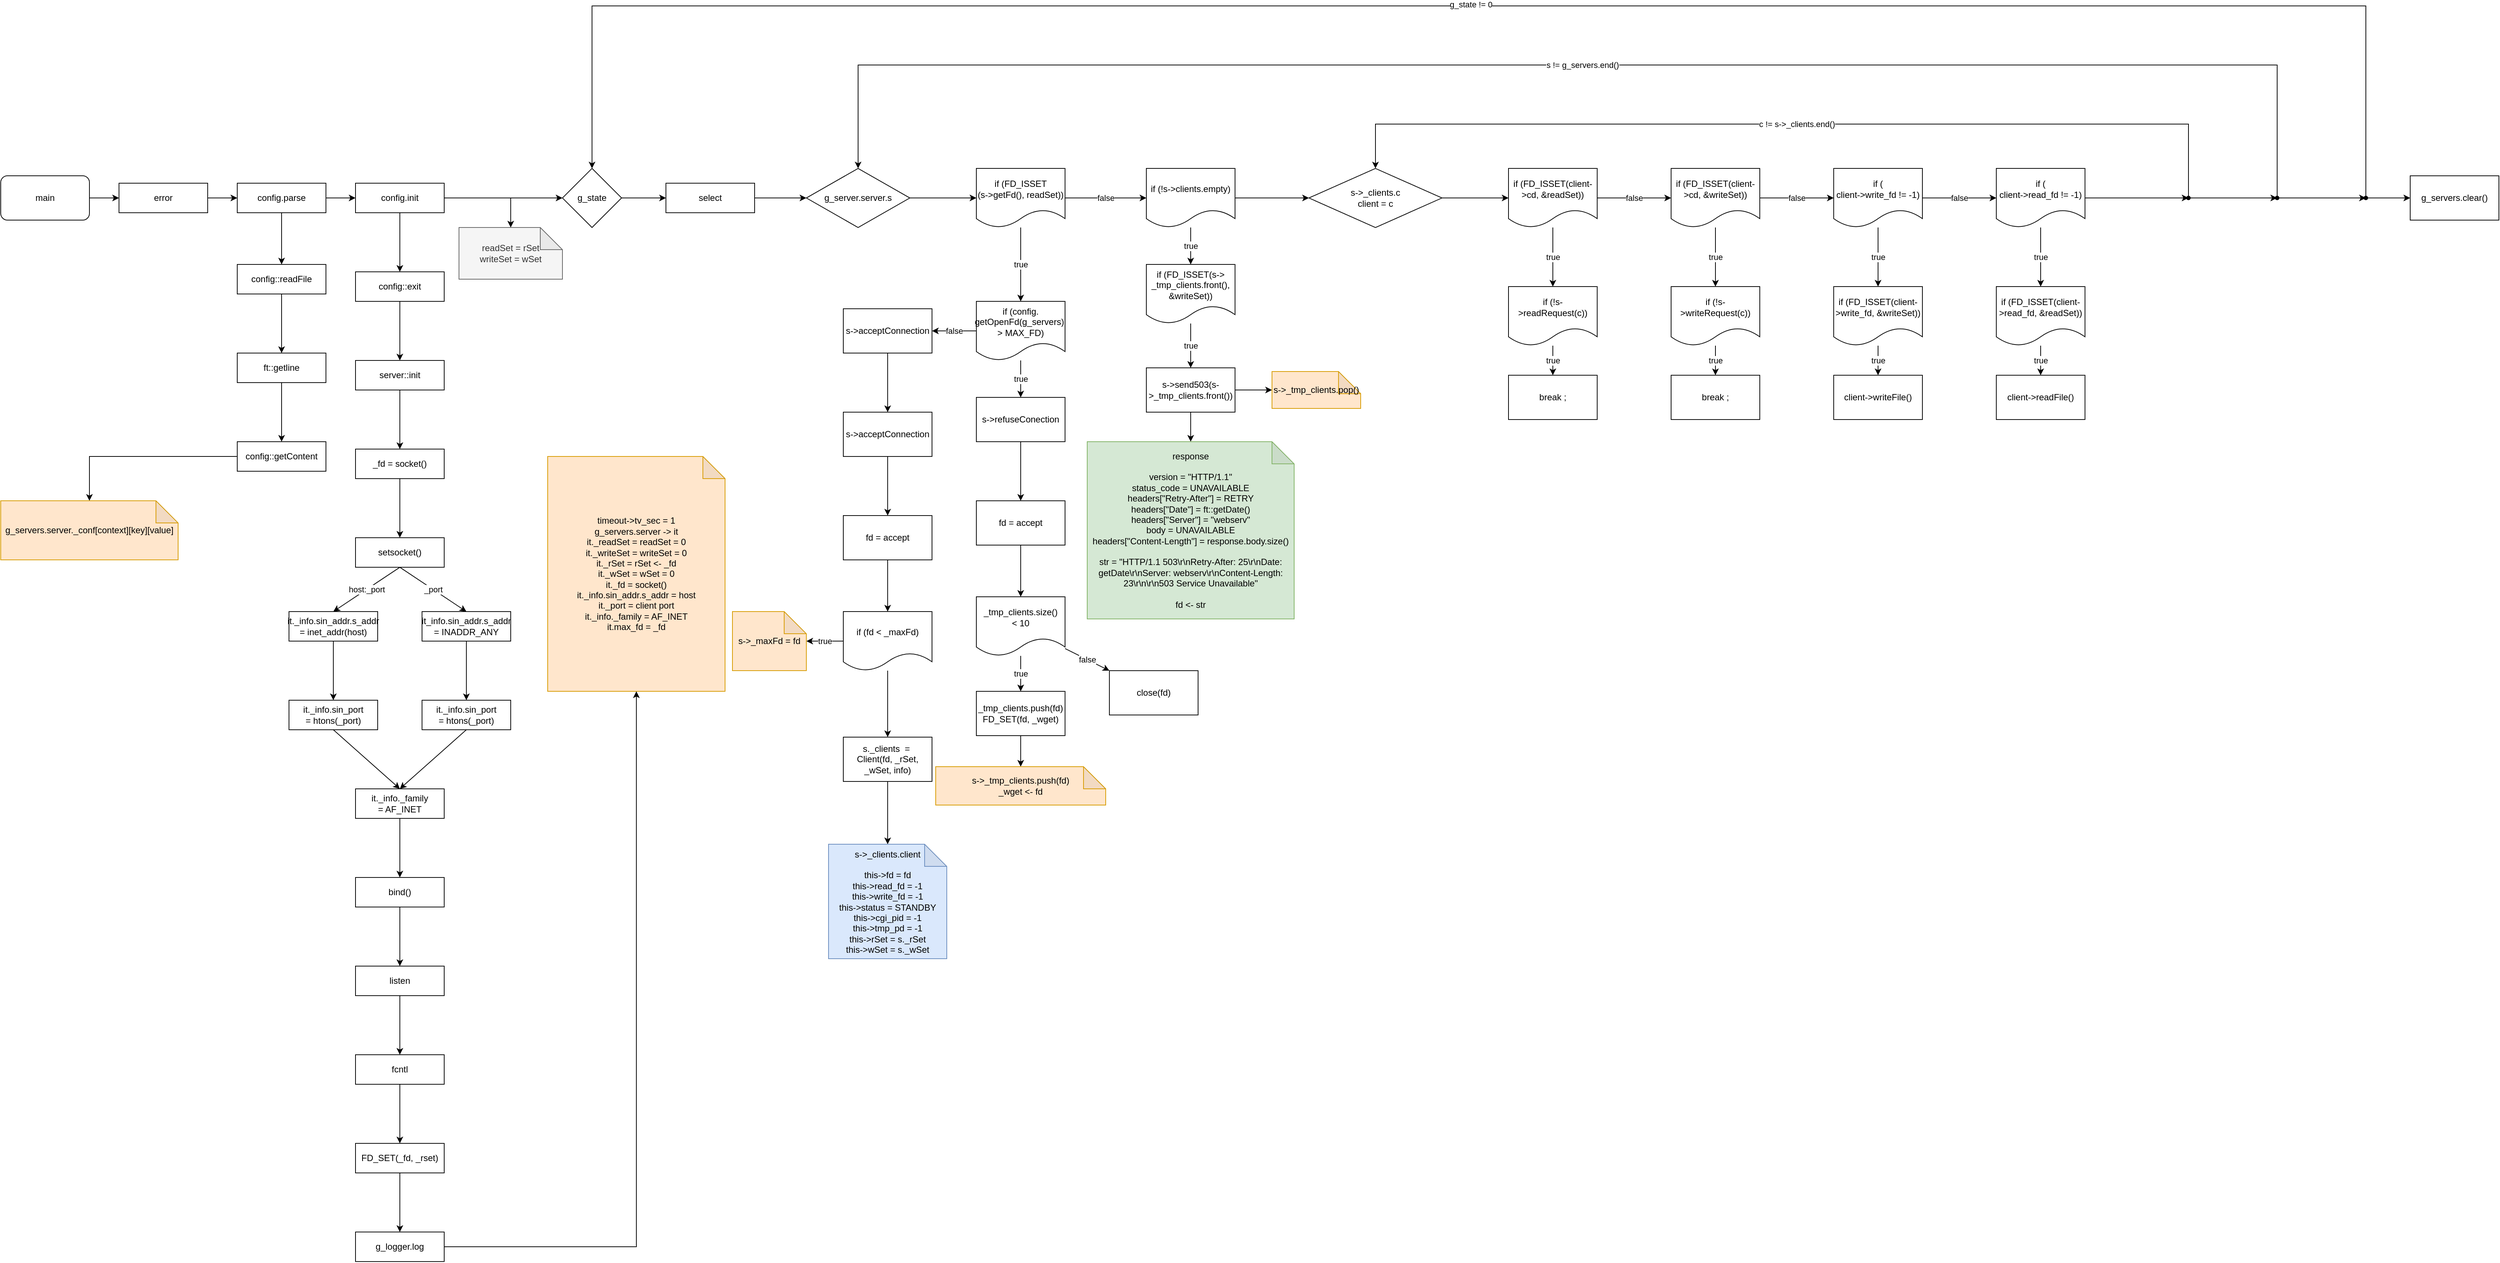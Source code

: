 <mxfile version="14.5.8" type="github">
  <diagram id="C5RBs43oDa-KdzZeNtuy" name="Page-1">
    <mxGraphModel dx="2066" dy="1227" grid="1" gridSize="10" guides="1" tooltips="1" connect="1" arrows="1" fold="1" page="1" pageScale="1" pageWidth="10000" pageHeight="10000" math="0" shadow="0">
      <root>
        <mxCell id="WIyWlLk6GJQsqaUBKTNV-0" />
        <mxCell id="WIyWlLk6GJQsqaUBKTNV-1" parent="WIyWlLk6GJQsqaUBKTNV-0" />
        <mxCell id="DyBJ3JbBBXoqkzAA94bN-0" value="" style="edgeStyle=orthogonalEdgeStyle;rounded=0;orthogonalLoop=1;jettySize=auto;html=1;" parent="WIyWlLk6GJQsqaUBKTNV-1" source="5pK941UEQAxXF16gNwze-0" target="5pK941UEQAxXF16gNwze-1" edge="1">
          <mxGeometry relative="1" as="geometry" />
        </mxCell>
        <mxCell id="5pK941UEQAxXF16gNwze-0" value="main" style="rounded=1;whiteSpace=wrap;html=1;" parent="WIyWlLk6GJQsqaUBKTNV-1" vertex="1">
          <mxGeometry x="40" y="350.03" width="120" height="60" as="geometry" />
        </mxCell>
        <mxCell id="DyBJ3JbBBXoqkzAA94bN-2" value="" style="edgeStyle=orthogonalEdgeStyle;rounded=0;orthogonalLoop=1;jettySize=auto;html=1;" parent="WIyWlLk6GJQsqaUBKTNV-1" source="5pK941UEQAxXF16gNwze-1" target="DyBJ3JbBBXoqkzAA94bN-1" edge="1">
          <mxGeometry relative="1" as="geometry" />
        </mxCell>
        <mxCell id="5pK941UEQAxXF16gNwze-1" value="error" style="whiteSpace=wrap;html=1;" parent="WIyWlLk6GJQsqaUBKTNV-1" vertex="1">
          <mxGeometry x="200" y="360.03" width="120" height="40" as="geometry" />
        </mxCell>
        <mxCell id="DyBJ3JbBBXoqkzAA94bN-17" value="" style="edgeStyle=orthogonalEdgeStyle;rounded=0;orthogonalLoop=1;jettySize=auto;html=1;" parent="WIyWlLk6GJQsqaUBKTNV-1" source="DyBJ3JbBBXoqkzAA94bN-1" target="DyBJ3JbBBXoqkzAA94bN-16" edge="1">
          <mxGeometry relative="1" as="geometry" />
        </mxCell>
        <mxCell id="DyBJ3JbBBXoqkzAA94bN-19" value="" style="edgeStyle=orthogonalEdgeStyle;rounded=0;orthogonalLoop=1;jettySize=auto;html=1;" parent="WIyWlLk6GJQsqaUBKTNV-1" source="DyBJ3JbBBXoqkzAA94bN-1" target="DyBJ3JbBBXoqkzAA94bN-18" edge="1">
          <mxGeometry relative="1" as="geometry" />
        </mxCell>
        <mxCell id="DyBJ3JbBBXoqkzAA94bN-1" value="config.parse" style="whiteSpace=wrap;html=1;" parent="WIyWlLk6GJQsqaUBKTNV-1" vertex="1">
          <mxGeometry x="360" y="360.03" width="120" height="40" as="geometry" />
        </mxCell>
        <mxCell id="DyBJ3JbBBXoqkzAA94bN-36" value="" style="edgeStyle=orthogonalEdgeStyle;rounded=0;orthogonalLoop=1;jettySize=auto;html=1;" parent="WIyWlLk6GJQsqaUBKTNV-1" source="DyBJ3JbBBXoqkzAA94bN-16" target="DyBJ3JbBBXoqkzAA94bN-35" edge="1">
          <mxGeometry relative="1" as="geometry" />
        </mxCell>
        <mxCell id="DyBJ3JbBBXoqkzAA94bN-86" value="" style="edgeStyle=orthogonalEdgeStyle;rounded=0;orthogonalLoop=1;jettySize=auto;html=1;" parent="WIyWlLk6GJQsqaUBKTNV-1" source="DyBJ3JbBBXoqkzAA94bN-16" target="DyBJ3JbBBXoqkzAA94bN-85" edge="1">
          <mxGeometry relative="1" as="geometry" />
        </mxCell>
        <mxCell id="DyBJ3JbBBXoqkzAA94bN-89" value="" style="edgeStyle=orthogonalEdgeStyle;rounded=0;orthogonalLoop=1;jettySize=auto;html=1;" parent="WIyWlLk6GJQsqaUBKTNV-1" source="DyBJ3JbBBXoqkzAA94bN-16" target="DyBJ3JbBBXoqkzAA94bN-93" edge="1">
          <mxGeometry relative="1" as="geometry">
            <Array as="points">
              <mxPoint x="750" y="380" />
            </Array>
            <mxPoint x="670" y="260" as="targetPoint" />
          </mxGeometry>
        </mxCell>
        <mxCell id="DyBJ3JbBBXoqkzAA94bN-16" value="config.init" style="whiteSpace=wrap;html=1;" parent="WIyWlLk6GJQsqaUBKTNV-1" vertex="1">
          <mxGeometry x="520" y="360.03" width="120" height="40" as="geometry" />
        </mxCell>
        <mxCell id="DyBJ3JbBBXoqkzAA94bN-32" value="" style="edgeStyle=orthogonalEdgeStyle;rounded=0;orthogonalLoop=1;jettySize=auto;html=1;" parent="WIyWlLk6GJQsqaUBKTNV-1" source="DyBJ3JbBBXoqkzAA94bN-18" target="DyBJ3JbBBXoqkzAA94bN-31" edge="1">
          <mxGeometry relative="1" as="geometry" />
        </mxCell>
        <mxCell id="DyBJ3JbBBXoqkzAA94bN-18" value="config::readFile" style="whiteSpace=wrap;html=1;" parent="WIyWlLk6GJQsqaUBKTNV-1" vertex="1">
          <mxGeometry x="360" y="470.03" width="120" height="40" as="geometry" />
        </mxCell>
        <mxCell id="DyBJ3JbBBXoqkzAA94bN-34" value="" style="edgeStyle=orthogonalEdgeStyle;rounded=0;orthogonalLoop=1;jettySize=auto;html=1;" parent="WIyWlLk6GJQsqaUBKTNV-1" source="DyBJ3JbBBXoqkzAA94bN-31" target="DyBJ3JbBBXoqkzAA94bN-33" edge="1">
          <mxGeometry relative="1" as="geometry" />
        </mxCell>
        <mxCell id="DyBJ3JbBBXoqkzAA94bN-31" value="ft::getline" style="whiteSpace=wrap;html=1;" parent="WIyWlLk6GJQsqaUBKTNV-1" vertex="1">
          <mxGeometry x="360" y="590.03" width="120" height="40" as="geometry" />
        </mxCell>
        <mxCell id="DyBJ3JbBBXoqkzAA94bN-44" value="" style="edgeStyle=orthogonalEdgeStyle;rounded=0;orthogonalLoop=1;jettySize=auto;html=1;" parent="WIyWlLk6GJQsqaUBKTNV-1" source="DyBJ3JbBBXoqkzAA94bN-33" target="DyBJ3JbBBXoqkzAA94bN-43" edge="1">
          <mxGeometry relative="1" as="geometry" />
        </mxCell>
        <mxCell id="DyBJ3JbBBXoqkzAA94bN-33" value="config::getContent" style="whiteSpace=wrap;html=1;" parent="WIyWlLk6GJQsqaUBKTNV-1" vertex="1">
          <mxGeometry x="360" y="710.03" width="120" height="40" as="geometry" />
        </mxCell>
        <mxCell id="DyBJ3JbBBXoqkzAA94bN-48" value="" style="edgeStyle=orthogonalEdgeStyle;rounded=0;orthogonalLoop=1;jettySize=auto;html=1;" parent="WIyWlLk6GJQsqaUBKTNV-1" source="DyBJ3JbBBXoqkzAA94bN-35" target="DyBJ3JbBBXoqkzAA94bN-47" edge="1">
          <mxGeometry relative="1" as="geometry" />
        </mxCell>
        <mxCell id="DyBJ3JbBBXoqkzAA94bN-35" value="config::exit" style="whiteSpace=wrap;html=1;" parent="WIyWlLk6GJQsqaUBKTNV-1" vertex="1">
          <mxGeometry x="520" y="480.03" width="120" height="40" as="geometry" />
        </mxCell>
        <mxCell id="DyBJ3JbBBXoqkzAA94bN-43" value="g_servers.server._conf[context][key][value]" style="shape=note;whiteSpace=wrap;html=1;backgroundOutline=1;darkOpacity=0.05;fillColor=#ffe6cc;strokeColor=#d79b00;" parent="WIyWlLk6GJQsqaUBKTNV-1" vertex="1">
          <mxGeometry x="40" y="790.03" width="240" height="80" as="geometry" />
        </mxCell>
        <mxCell id="DyBJ3JbBBXoqkzAA94bN-46" value="timeout-&amp;gt;tv_sec = 1&lt;br&gt;g_servers.server -&amp;gt; it&lt;br&gt;it._readSet = readSet = 0&lt;br&gt;it._writeSet = writeSet = 0&lt;br&gt;it._rSet = rSet &amp;lt;- _fd&lt;br&gt;it._wSet = wSet = 0&lt;br&gt;it._fd = socket()&lt;br&gt;it._info.sin_addr.s_addr = host&lt;br&gt;it._port = client port&lt;br&gt;it._info._family = AF_INET&lt;br&gt;it.max_fd = _fd" style="shape=note;whiteSpace=wrap;html=1;backgroundOutline=1;darkOpacity=0.05;fillColor=#ffe6cc;strokeColor=#d79b00;" parent="WIyWlLk6GJQsqaUBKTNV-1" vertex="1">
          <mxGeometry x="780" y="730" width="240" height="318" as="geometry" />
        </mxCell>
        <mxCell id="DyBJ3JbBBXoqkzAA94bN-50" value="" style="edgeStyle=orthogonalEdgeStyle;rounded=0;orthogonalLoop=1;jettySize=auto;html=1;" parent="WIyWlLk6GJQsqaUBKTNV-1" source="DyBJ3JbBBXoqkzAA94bN-47" target="DyBJ3JbBBXoqkzAA94bN-49" edge="1">
          <mxGeometry relative="1" as="geometry" />
        </mxCell>
        <mxCell id="DyBJ3JbBBXoqkzAA94bN-47" value="server::init" style="whiteSpace=wrap;html=1;" parent="WIyWlLk6GJQsqaUBKTNV-1" vertex="1">
          <mxGeometry x="520" y="600.03" width="120" height="40" as="geometry" />
        </mxCell>
        <mxCell id="DyBJ3JbBBXoqkzAA94bN-52" value="" style="edgeStyle=orthogonalEdgeStyle;rounded=0;orthogonalLoop=1;jettySize=auto;html=1;" parent="WIyWlLk6GJQsqaUBKTNV-1" source="DyBJ3JbBBXoqkzAA94bN-49" target="DyBJ3JbBBXoqkzAA94bN-51" edge="1">
          <mxGeometry relative="1" as="geometry" />
        </mxCell>
        <mxCell id="DyBJ3JbBBXoqkzAA94bN-49" value="_fd = socket()" style="whiteSpace=wrap;html=1;" parent="WIyWlLk6GJQsqaUBKTNV-1" vertex="1">
          <mxGeometry x="520" y="720.03" width="120" height="40" as="geometry" />
        </mxCell>
        <mxCell id="DyBJ3JbBBXoqkzAA94bN-51" value="setsocket()" style="whiteSpace=wrap;html=1;" parent="WIyWlLk6GJQsqaUBKTNV-1" vertex="1">
          <mxGeometry x="520" y="840.03" width="120" height="40" as="geometry" />
        </mxCell>
        <mxCell id="DyBJ3JbBBXoqkzAA94bN-65" value="" style="edgeStyle=orthogonalEdgeStyle;rounded=0;orthogonalLoop=1;jettySize=auto;html=1;" parent="WIyWlLk6GJQsqaUBKTNV-1" source="DyBJ3JbBBXoqkzAA94bN-54" target="DyBJ3JbBBXoqkzAA94bN-64" edge="1">
          <mxGeometry relative="1" as="geometry" />
        </mxCell>
        <mxCell id="DyBJ3JbBBXoqkzAA94bN-54" value="it._info.sin_addr.s_addr&lt;br&gt;= inet_addr(host)" style="whiteSpace=wrap;html=1;" parent="WIyWlLk6GJQsqaUBKTNV-1" vertex="1">
          <mxGeometry x="430" y="940.03" width="120" height="40" as="geometry" />
        </mxCell>
        <mxCell id="DyBJ3JbBBXoqkzAA94bN-67" value="" style="edgeStyle=orthogonalEdgeStyle;rounded=0;orthogonalLoop=1;jettySize=auto;html=1;" parent="WIyWlLk6GJQsqaUBKTNV-1" source="DyBJ3JbBBXoqkzAA94bN-58" target="DyBJ3JbBBXoqkzAA94bN-66" edge="1">
          <mxGeometry relative="1" as="geometry" />
        </mxCell>
        <mxCell id="DyBJ3JbBBXoqkzAA94bN-58" value="it_info.sin_addr.s_addr&lt;br&gt;= INADDR_ANY" style="whiteSpace=wrap;html=1;" parent="WIyWlLk6GJQsqaUBKTNV-1" vertex="1">
          <mxGeometry x="610" y="940.03" width="120" height="40" as="geometry" />
        </mxCell>
        <mxCell id="DyBJ3JbBBXoqkzAA94bN-59" value="" style="endArrow=classic;html=1;entryX=0.5;entryY=0;entryDx=0;entryDy=0;" parent="WIyWlLk6GJQsqaUBKTNV-1" target="DyBJ3JbBBXoqkzAA94bN-54" edge="1">
          <mxGeometry relative="1" as="geometry">
            <mxPoint x="580" y="880.03" as="sourcePoint" />
            <mxPoint x="480" y="780.03" as="targetPoint" />
          </mxGeometry>
        </mxCell>
        <mxCell id="DyBJ3JbBBXoqkzAA94bN-60" value="host:_port" style="edgeLabel;resizable=0;html=1;align=center;verticalAlign=middle;" parent="DyBJ3JbBBXoqkzAA94bN-59" connectable="0" vertex="1">
          <mxGeometry relative="1" as="geometry" />
        </mxCell>
        <mxCell id="DyBJ3JbBBXoqkzAA94bN-61" value="" style="endArrow=classic;html=1;exitX=0.5;exitY=1;exitDx=0;exitDy=0;entryX=0.5;entryY=0;entryDx=0;entryDy=0;" parent="WIyWlLk6GJQsqaUBKTNV-1" source="DyBJ3JbBBXoqkzAA94bN-51" target="DyBJ3JbBBXoqkzAA94bN-58" edge="1">
          <mxGeometry relative="1" as="geometry">
            <mxPoint x="390" y="790.03" as="sourcePoint" />
            <mxPoint x="490" y="790.03" as="targetPoint" />
          </mxGeometry>
        </mxCell>
        <mxCell id="DyBJ3JbBBXoqkzAA94bN-62" value="_port" style="edgeLabel;resizable=0;html=1;align=center;verticalAlign=middle;" parent="DyBJ3JbBBXoqkzAA94bN-61" connectable="0" vertex="1">
          <mxGeometry relative="1" as="geometry" />
        </mxCell>
        <mxCell id="DyBJ3JbBBXoqkzAA94bN-64" value="it._info.sin_port&lt;br&gt;= htons(_port)" style="whiteSpace=wrap;html=1;" parent="WIyWlLk6GJQsqaUBKTNV-1" vertex="1">
          <mxGeometry x="430" y="1060.03" width="120" height="40" as="geometry" />
        </mxCell>
        <mxCell id="DyBJ3JbBBXoqkzAA94bN-66" value="it._info.sin_port&lt;br&gt;= htons(_port)" style="whiteSpace=wrap;html=1;" parent="WIyWlLk6GJQsqaUBKTNV-1" vertex="1">
          <mxGeometry x="610" y="1060.03" width="120" height="40" as="geometry" />
        </mxCell>
        <mxCell id="DyBJ3JbBBXoqkzAA94bN-74" value="" style="edgeStyle=orthogonalEdgeStyle;rounded=0;orthogonalLoop=1;jettySize=auto;html=1;" parent="WIyWlLk6GJQsqaUBKTNV-1" source="DyBJ3JbBBXoqkzAA94bN-69" target="DyBJ3JbBBXoqkzAA94bN-73" edge="1">
          <mxGeometry relative="1" as="geometry" />
        </mxCell>
        <mxCell id="DyBJ3JbBBXoqkzAA94bN-69" value="it._info._family&lt;br&gt;= AF_INET" style="whiteSpace=wrap;html=1;" parent="WIyWlLk6GJQsqaUBKTNV-1" vertex="1">
          <mxGeometry x="520" y="1180.03" width="120" height="40" as="geometry" />
        </mxCell>
        <mxCell id="DyBJ3JbBBXoqkzAA94bN-71" value="" style="endArrow=classic;html=1;exitX=0.5;exitY=1;exitDx=0;exitDy=0;" parent="WIyWlLk6GJQsqaUBKTNV-1" source="DyBJ3JbBBXoqkzAA94bN-66" target="DyBJ3JbBBXoqkzAA94bN-69" edge="1">
          <mxGeometry width="50" height="50" relative="1" as="geometry">
            <mxPoint x="410" y="890.03" as="sourcePoint" />
            <mxPoint x="460" y="840.03" as="targetPoint" />
            <Array as="points">
              <mxPoint x="580" y="1180.03" />
            </Array>
          </mxGeometry>
        </mxCell>
        <mxCell id="DyBJ3JbBBXoqkzAA94bN-72" value="" style="endArrow=classic;html=1;exitX=0.5;exitY=1;exitDx=0;exitDy=0;entryX=0.5;entryY=0;entryDx=0;entryDy=0;" parent="WIyWlLk6GJQsqaUBKTNV-1" source="DyBJ3JbBBXoqkzAA94bN-64" target="DyBJ3JbBBXoqkzAA94bN-69" edge="1">
          <mxGeometry width="50" height="50" relative="1" as="geometry">
            <mxPoint x="420" y="900.03" as="sourcePoint" />
            <mxPoint x="470" y="850.03" as="targetPoint" />
          </mxGeometry>
        </mxCell>
        <mxCell id="DyBJ3JbBBXoqkzAA94bN-76" value="" style="edgeStyle=orthogonalEdgeStyle;rounded=0;orthogonalLoop=1;jettySize=auto;html=1;" parent="WIyWlLk6GJQsqaUBKTNV-1" source="DyBJ3JbBBXoqkzAA94bN-73" target="DyBJ3JbBBXoqkzAA94bN-75" edge="1">
          <mxGeometry relative="1" as="geometry" />
        </mxCell>
        <mxCell id="DyBJ3JbBBXoqkzAA94bN-73" value="bind()" style="whiteSpace=wrap;html=1;" parent="WIyWlLk6GJQsqaUBKTNV-1" vertex="1">
          <mxGeometry x="520" y="1300.03" width="120" height="40" as="geometry" />
        </mxCell>
        <mxCell id="DyBJ3JbBBXoqkzAA94bN-78" value="" style="edgeStyle=orthogonalEdgeStyle;rounded=0;orthogonalLoop=1;jettySize=auto;html=1;" parent="WIyWlLk6GJQsqaUBKTNV-1" source="DyBJ3JbBBXoqkzAA94bN-75" target="DyBJ3JbBBXoqkzAA94bN-77" edge="1">
          <mxGeometry relative="1" as="geometry" />
        </mxCell>
        <mxCell id="DyBJ3JbBBXoqkzAA94bN-75" value="listen" style="whiteSpace=wrap;html=1;" parent="WIyWlLk6GJQsqaUBKTNV-1" vertex="1">
          <mxGeometry x="520" y="1420.03" width="120" height="40" as="geometry" />
        </mxCell>
        <mxCell id="DyBJ3JbBBXoqkzAA94bN-80" value="" style="edgeStyle=orthogonalEdgeStyle;rounded=0;orthogonalLoop=1;jettySize=auto;html=1;" parent="WIyWlLk6GJQsqaUBKTNV-1" source="DyBJ3JbBBXoqkzAA94bN-77" target="DyBJ3JbBBXoqkzAA94bN-79" edge="1">
          <mxGeometry relative="1" as="geometry" />
        </mxCell>
        <mxCell id="DyBJ3JbBBXoqkzAA94bN-77" value="fcntl" style="whiteSpace=wrap;html=1;" parent="WIyWlLk6GJQsqaUBKTNV-1" vertex="1">
          <mxGeometry x="520" y="1540.03" width="120" height="40" as="geometry" />
        </mxCell>
        <mxCell id="DyBJ3JbBBXoqkzAA94bN-82" value="" style="edgeStyle=orthogonalEdgeStyle;rounded=0;orthogonalLoop=1;jettySize=auto;html=1;" parent="WIyWlLk6GJQsqaUBKTNV-1" source="DyBJ3JbBBXoqkzAA94bN-79" target="DyBJ3JbBBXoqkzAA94bN-81" edge="1">
          <mxGeometry relative="1" as="geometry" />
        </mxCell>
        <mxCell id="DyBJ3JbBBXoqkzAA94bN-79" value="FD_SET(_fd, _rset)" style="whiteSpace=wrap;html=1;" parent="WIyWlLk6GJQsqaUBKTNV-1" vertex="1">
          <mxGeometry x="520" y="1660.03" width="120" height="40" as="geometry" />
        </mxCell>
        <mxCell id="DyBJ3JbBBXoqkzAA94bN-83" style="edgeStyle=orthogonalEdgeStyle;rounded=0;orthogonalLoop=1;jettySize=auto;html=1;entryX=0.5;entryY=1;entryDx=0;entryDy=0;entryPerimeter=0;" parent="WIyWlLk6GJQsqaUBKTNV-1" source="DyBJ3JbBBXoqkzAA94bN-81" target="DyBJ3JbBBXoqkzAA94bN-46" edge="1">
          <mxGeometry relative="1" as="geometry">
            <mxPoint x="580" y="1910.03" as="targetPoint" />
          </mxGeometry>
        </mxCell>
        <mxCell id="DyBJ3JbBBXoqkzAA94bN-81" value="g_logger.log" style="whiteSpace=wrap;html=1;" parent="WIyWlLk6GJQsqaUBKTNV-1" vertex="1">
          <mxGeometry x="520" y="1780.03" width="120" height="40" as="geometry" />
        </mxCell>
        <mxCell id="DyBJ3JbBBXoqkzAA94bN-85" value="readSet = rSet&lt;br&gt;writeSet = wSet&lt;br&gt;" style="shape=note;whiteSpace=wrap;html=1;backgroundOutline=1;darkOpacity=0.05;fillColor=#f5f5f5;strokeColor=#666666;fontColor=#333333;" parent="WIyWlLk6GJQsqaUBKTNV-1" vertex="1">
          <mxGeometry x="660" y="420.03" width="140" height="70" as="geometry" />
        </mxCell>
        <mxCell id="DyBJ3JbBBXoqkzAA94bN-94" value="" style="edgeStyle=orthogonalEdgeStyle;rounded=0;orthogonalLoop=1;jettySize=auto;html=1;entryX=0;entryY=0.5;entryDx=0;entryDy=0;" parent="WIyWlLk6GJQsqaUBKTNV-1" source="DyBJ3JbBBXoqkzAA94bN-88" target="DyBJ3JbBBXoqkzAA94bN-97" edge="1">
          <mxGeometry relative="1" as="geometry">
            <mxPoint x="960" y="550" as="targetPoint" />
          </mxGeometry>
        </mxCell>
        <mxCell id="DyBJ3JbBBXoqkzAA94bN-88" value="select" style="whiteSpace=wrap;html=1;" parent="WIyWlLk6GJQsqaUBKTNV-1" vertex="1">
          <mxGeometry x="940" y="360.03" width="120" height="40" as="geometry" />
        </mxCell>
        <mxCell id="DyBJ3JbBBXoqkzAA94bN-98" value="" style="edgeStyle=orthogonalEdgeStyle;rounded=0;orthogonalLoop=1;jettySize=auto;html=1;" parent="WIyWlLk6GJQsqaUBKTNV-1" source="DyBJ3JbBBXoqkzAA94bN-93" target="DyBJ3JbBBXoqkzAA94bN-88" edge="1">
          <mxGeometry relative="1" as="geometry">
            <mxPoint x="1110" y="440" as="targetPoint" />
          </mxGeometry>
        </mxCell>
        <mxCell id="DyBJ3JbBBXoqkzAA94bN-93" value="g_state" style="rhombus;whiteSpace=wrap;html=1;" parent="WIyWlLk6GJQsqaUBKTNV-1" vertex="1">
          <mxGeometry x="800" y="340.03" width="80" height="80" as="geometry" />
        </mxCell>
        <mxCell id="DyBJ3JbBBXoqkzAA94bN-102" style="edgeStyle=orthogonalEdgeStyle;rounded=0;orthogonalLoop=1;jettySize=auto;html=1;" parent="WIyWlLk6GJQsqaUBKTNV-1" source="DyBJ3JbBBXoqkzAA94bN-97" target="DyBJ3JbBBXoqkzAA94bN-101" edge="1">
          <mxGeometry relative="1" as="geometry" />
        </mxCell>
        <mxCell id="DyBJ3JbBBXoqkzAA94bN-97" value="g_server.server.s" style="rhombus;whiteSpace=wrap;html=1;" parent="WIyWlLk6GJQsqaUBKTNV-1" vertex="1">
          <mxGeometry x="1130" y="340.03" width="140" height="80" as="geometry" />
        </mxCell>
        <mxCell id="DyBJ3JbBBXoqkzAA94bN-101" value="if (FD_ISSET&lt;br&gt;(s-&amp;gt;getFd(), readSet))" style="shape=document;whiteSpace=wrap;html=1;boundedLbl=1;" parent="WIyWlLk6GJQsqaUBKTNV-1" vertex="1">
          <mxGeometry x="1360" y="340.03" width="120" height="80" as="geometry" />
        </mxCell>
        <mxCell id="DyBJ3JbBBXoqkzAA94bN-106" value="if (config.&lt;br&gt;getOpenFd(g_servers)&amp;nbsp;&lt;br&gt;&amp;gt; MAX_FD)" style="shape=document;whiteSpace=wrap;html=1;boundedLbl=1;" parent="WIyWlLk6GJQsqaUBKTNV-1" vertex="1">
          <mxGeometry x="1360" y="520.03" width="120" height="80" as="geometry" />
        </mxCell>
        <mxCell id="DyBJ3JbBBXoqkzAA94bN-107" value="" style="endArrow=classic;html=1;" parent="WIyWlLk6GJQsqaUBKTNV-1" source="DyBJ3JbBBXoqkzAA94bN-106" target="DyBJ3JbBBXoqkzAA94bN-112" edge="1">
          <mxGeometry relative="1" as="geometry">
            <mxPoint x="1419.66" y="619.55" as="sourcePoint" />
            <mxPoint x="1420" y="670.03" as="targetPoint" />
          </mxGeometry>
        </mxCell>
        <mxCell id="DyBJ3JbBBXoqkzAA94bN-108" value="true" style="edgeLabel;resizable=0;html=1;align=center;verticalAlign=middle;" parent="DyBJ3JbBBXoqkzAA94bN-107" connectable="0" vertex="1">
          <mxGeometry relative="1" as="geometry" />
        </mxCell>
        <mxCell id="DyBJ3JbBBXoqkzAA94bN-110" value="" style="endArrow=classic;html=1;" parent="WIyWlLk6GJQsqaUBKTNV-1" source="DyBJ3JbBBXoqkzAA94bN-101" target="DyBJ3JbBBXoqkzAA94bN-106" edge="1">
          <mxGeometry relative="1" as="geometry">
            <mxPoint x="1240" y="460.03" as="sourcePoint" />
            <mxPoint x="1240" y="550.03" as="targetPoint" />
          </mxGeometry>
        </mxCell>
        <mxCell id="DyBJ3JbBBXoqkzAA94bN-111" value="true" style="edgeLabel;resizable=0;html=1;align=center;verticalAlign=middle;" parent="DyBJ3JbBBXoqkzAA94bN-110" connectable="0" vertex="1">
          <mxGeometry relative="1" as="geometry" />
        </mxCell>
        <mxCell id="uXqvnL0BM_y1bs4T_ixk-10" value="" style="edgeStyle=orthogonalEdgeStyle;rounded=0;orthogonalLoop=1;jettySize=auto;html=1;" parent="WIyWlLk6GJQsqaUBKTNV-1" source="DyBJ3JbBBXoqkzAA94bN-112" target="uXqvnL0BM_y1bs4T_ixk-9" edge="1">
          <mxGeometry relative="1" as="geometry" />
        </mxCell>
        <mxCell id="DyBJ3JbBBXoqkzAA94bN-112" value="s-&amp;gt;refuseConection" style="rounded=0;whiteSpace=wrap;html=1;" parent="WIyWlLk6GJQsqaUBKTNV-1" vertex="1">
          <mxGeometry x="1360" y="650.03" width="120" height="60" as="geometry" />
        </mxCell>
        <mxCell id="DyBJ3JbBBXoqkzAA94bN-116" value="" style="endArrow=classic;html=1;" parent="WIyWlLk6GJQsqaUBKTNV-1" source="DyBJ3JbBBXoqkzAA94bN-106" target="DyBJ3JbBBXoqkzAA94bN-118" edge="1">
          <mxGeometry relative="1" as="geometry">
            <mxPoint x="1480" y="560.03" as="sourcePoint" />
            <mxPoint x="1557" y="560.03" as="targetPoint" />
          </mxGeometry>
        </mxCell>
        <mxCell id="DyBJ3JbBBXoqkzAA94bN-117" value="false" style="edgeLabel;resizable=0;html=1;align=center;verticalAlign=middle;" parent="DyBJ3JbBBXoqkzAA94bN-116" connectable="0" vertex="1">
          <mxGeometry relative="1" as="geometry" />
        </mxCell>
        <mxCell id="DyBJ3JbBBXoqkzAA94bN-140" value="" style="edgeStyle=orthogonalEdgeStyle;rounded=0;orthogonalLoop=1;jettySize=auto;html=1;" parent="WIyWlLk6GJQsqaUBKTNV-1" source="DyBJ3JbBBXoqkzAA94bN-119" target="DyBJ3JbBBXoqkzAA94bN-139" edge="1">
          <mxGeometry relative="1" as="geometry" />
        </mxCell>
        <mxCell id="DyBJ3JbBBXoqkzAA94bN-119" value="if (!s-&amp;gt;clients.empty)" style="shape=document;whiteSpace=wrap;html=1;boundedLbl=1;" parent="WIyWlLk6GJQsqaUBKTNV-1" vertex="1">
          <mxGeometry x="1590" y="340.03" width="120" height="80" as="geometry" />
        </mxCell>
        <mxCell id="DyBJ3JbBBXoqkzAA94bN-123" value="false" style="endArrow=classic;html=1;" parent="WIyWlLk6GJQsqaUBKTNV-1" source="DyBJ3JbBBXoqkzAA94bN-101" target="DyBJ3JbBBXoqkzAA94bN-119" edge="1">
          <mxGeometry relative="1" as="geometry">
            <mxPoint x="1450" y="500.03" as="sourcePoint" />
            <mxPoint x="1550" y="500.03" as="targetPoint" />
          </mxGeometry>
        </mxCell>
        <mxCell id="uXqvnL0BM_y1bs4T_ixk-22" value="" style="edgeStyle=orthogonalEdgeStyle;rounded=0;orthogonalLoop=1;jettySize=auto;html=1;" parent="WIyWlLk6GJQsqaUBKTNV-1" source="DyBJ3JbBBXoqkzAA94bN-118" target="uXqvnL0BM_y1bs4T_ixk-21" edge="1">
          <mxGeometry relative="1" as="geometry" />
        </mxCell>
        <mxCell id="DyBJ3JbBBXoqkzAA94bN-118" value="s-&amp;gt;acceptConnection" style="rounded=0;whiteSpace=wrap;html=1;" parent="WIyWlLk6GJQsqaUBKTNV-1" vertex="1">
          <mxGeometry x="1180" y="530.03" width="120" height="60" as="geometry" />
        </mxCell>
        <mxCell id="DyBJ3JbBBXoqkzAA94bN-129" value="" style="endArrow=classic;html=1;" parent="WIyWlLk6GJQsqaUBKTNV-1" source="DyBJ3JbBBXoqkzAA94bN-119" target="DyBJ3JbBBXoqkzAA94bN-131" edge="1">
          <mxGeometry relative="1" as="geometry">
            <mxPoint x="1670" y="470.03" as="sourcePoint" />
            <mxPoint x="1770" y="470.03" as="targetPoint" />
          </mxGeometry>
        </mxCell>
        <mxCell id="DyBJ3JbBBXoqkzAA94bN-130" value="true" style="edgeLabel;resizable=0;html=1;align=center;verticalAlign=middle;" parent="DyBJ3JbBBXoqkzAA94bN-129" connectable="0" vertex="1">
          <mxGeometry relative="1" as="geometry" />
        </mxCell>
        <mxCell id="DyBJ3JbBBXoqkzAA94bN-131" value="if (FD_ISSET(s-&amp;gt;&lt;br&gt;_tmp_clients.front(), &amp;amp;writeSet))" style="shape=document;whiteSpace=wrap;html=1;boundedLbl=1;" parent="WIyWlLk6GJQsqaUBKTNV-1" vertex="1">
          <mxGeometry x="1590" y="470.03" width="120" height="80" as="geometry" />
        </mxCell>
        <mxCell id="DyBJ3JbBBXoqkzAA94bN-136" value="" style="endArrow=classic;html=1;" parent="WIyWlLk6GJQsqaUBKTNV-1" source="DyBJ3JbBBXoqkzAA94bN-131" target="DyBJ3JbBBXoqkzAA94bN-138" edge="1">
          <mxGeometry relative="1" as="geometry">
            <mxPoint x="1670" y="590.03" as="sourcePoint" />
            <mxPoint x="1650" y="620.03" as="targetPoint" />
          </mxGeometry>
        </mxCell>
        <mxCell id="DyBJ3JbBBXoqkzAA94bN-137" value="true" style="edgeLabel;resizable=0;html=1;align=center;verticalAlign=middle;" parent="DyBJ3JbBBXoqkzAA94bN-136" connectable="0" vertex="1">
          <mxGeometry relative="1" as="geometry" />
        </mxCell>
        <mxCell id="uXqvnL0BM_y1bs4T_ixk-48" value="" style="edgeStyle=orthogonalEdgeStyle;rounded=0;orthogonalLoop=1;jettySize=auto;html=1;" parent="WIyWlLk6GJQsqaUBKTNV-1" source="DyBJ3JbBBXoqkzAA94bN-138" target="uXqvnL0BM_y1bs4T_ixk-47" edge="1">
          <mxGeometry relative="1" as="geometry" />
        </mxCell>
        <mxCell id="uXqvnL0BM_y1bs4T_ixk-50" value="" style="edgeStyle=orthogonalEdgeStyle;rounded=0;orthogonalLoop=1;jettySize=auto;html=1;" parent="WIyWlLk6GJQsqaUBKTNV-1" source="DyBJ3JbBBXoqkzAA94bN-138" target="uXqvnL0BM_y1bs4T_ixk-49" edge="1">
          <mxGeometry relative="1" as="geometry" />
        </mxCell>
        <mxCell id="DyBJ3JbBBXoqkzAA94bN-138" value="s-&amp;gt;send503(s-&amp;gt;_tmp_clients.front())" style="rounded=0;whiteSpace=wrap;html=1;" parent="WIyWlLk6GJQsqaUBKTNV-1" vertex="1">
          <mxGeometry x="1590" y="610.03" width="120" height="60" as="geometry" />
        </mxCell>
        <mxCell id="DyBJ3JbBBXoqkzAA94bN-144" value="" style="edgeStyle=orthogonalEdgeStyle;rounded=0;orthogonalLoop=1;jettySize=auto;html=1;" parent="WIyWlLk6GJQsqaUBKTNV-1" source="DyBJ3JbBBXoqkzAA94bN-139" target="DyBJ3JbBBXoqkzAA94bN-143" edge="1">
          <mxGeometry relative="1" as="geometry" />
        </mxCell>
        <mxCell id="DyBJ3JbBBXoqkzAA94bN-191" value="s != g_servers.end()" style="edgeStyle=orthogonalEdgeStyle;rounded=0;orthogonalLoop=1;jettySize=auto;html=1;entryX=0.5;entryY=0;entryDx=0;entryDy=0;" parent="WIyWlLk6GJQsqaUBKTNV-1" source="DyBJ3JbBBXoqkzAA94bN-192" target="DyBJ3JbBBXoqkzAA94bN-97" edge="1">
          <mxGeometry relative="1" as="geometry">
            <mxPoint x="1260" y="330.03" as="targetPoint" />
            <mxPoint x="1900" y="200" as="sourcePoint" />
            <Array as="points">
              <mxPoint x="3120" y="200" />
              <mxPoint x="1200" y="200" />
            </Array>
          </mxGeometry>
        </mxCell>
        <mxCell id="DyBJ3JbBBXoqkzAA94bN-139" value="s-&amp;gt;_clients.c&lt;br&gt;client = c" style="rhombus;whiteSpace=wrap;html=1;" parent="WIyWlLk6GJQsqaUBKTNV-1" vertex="1">
          <mxGeometry x="1810" y="340.03" width="180" height="80" as="geometry" />
        </mxCell>
        <mxCell id="DyBJ3JbBBXoqkzAA94bN-143" value="&lt;span&gt;if (FD_ISSET(client-&amp;gt;cd&lt;/span&gt;&lt;span&gt;, &amp;amp;readSet))&lt;/span&gt;" style="shape=document;whiteSpace=wrap;html=1;boundedLbl=1;" parent="WIyWlLk6GJQsqaUBKTNV-1" vertex="1">
          <mxGeometry x="2080" y="340.03" width="120" height="80" as="geometry" />
        </mxCell>
        <mxCell id="DyBJ3JbBBXoqkzAA94bN-150" value="if (!s-&amp;gt;readRequest(c))" style="shape=document;whiteSpace=wrap;html=1;boundedLbl=1;" parent="WIyWlLk6GJQsqaUBKTNV-1" vertex="1">
          <mxGeometry x="2080" y="500.03" width="120" height="80" as="geometry" />
        </mxCell>
        <mxCell id="DyBJ3JbBBXoqkzAA94bN-152" value="" style="endArrow=classic;html=1;" parent="WIyWlLk6GJQsqaUBKTNV-1" source="DyBJ3JbBBXoqkzAA94bN-143" target="DyBJ3JbBBXoqkzAA94bN-150" edge="1">
          <mxGeometry relative="1" as="geometry">
            <mxPoint x="1660" y="430.03" as="sourcePoint" />
            <mxPoint x="1660" y="480.03" as="targetPoint" />
          </mxGeometry>
        </mxCell>
        <mxCell id="DyBJ3JbBBXoqkzAA94bN-153" value="true" style="edgeLabel;resizable=0;html=1;align=center;verticalAlign=middle;" parent="DyBJ3JbBBXoqkzAA94bN-152" connectable="0" vertex="1">
          <mxGeometry relative="1" as="geometry" />
        </mxCell>
        <mxCell id="DyBJ3JbBBXoqkzAA94bN-154" value="" style="endArrow=classic;html=1;" parent="WIyWlLk6GJQsqaUBKTNV-1" source="DyBJ3JbBBXoqkzAA94bN-150" target="DyBJ3JbBBXoqkzAA94bN-156" edge="1">
          <mxGeometry relative="1" as="geometry">
            <mxPoint x="2130" y="600.03" as="sourcePoint" />
            <mxPoint x="2137" y="650.03" as="targetPoint" />
          </mxGeometry>
        </mxCell>
        <mxCell id="DyBJ3JbBBXoqkzAA94bN-155" value="true" style="edgeLabel;resizable=0;html=1;align=center;verticalAlign=middle;" parent="DyBJ3JbBBXoqkzAA94bN-154" connectable="0" vertex="1">
          <mxGeometry relative="1" as="geometry" />
        </mxCell>
        <mxCell id="DyBJ3JbBBXoqkzAA94bN-156" value="break ;" style="rounded=0;whiteSpace=wrap;html=1;" parent="WIyWlLk6GJQsqaUBKTNV-1" vertex="1">
          <mxGeometry x="2080" y="620.03" width="120" height="60" as="geometry" />
        </mxCell>
        <mxCell id="DyBJ3JbBBXoqkzAA94bN-158" value="false" style="endArrow=classic;html=1;" parent="WIyWlLk6GJQsqaUBKTNV-1" source="DyBJ3JbBBXoqkzAA94bN-143" target="DyBJ3JbBBXoqkzAA94bN-159" edge="1">
          <mxGeometry relative="1" as="geometry">
            <mxPoint x="1490" y="390.03" as="sourcePoint" />
            <mxPoint x="2290" y="381.03" as="targetPoint" />
          </mxGeometry>
        </mxCell>
        <mxCell id="DyBJ3JbBBXoqkzAA94bN-159" value="&lt;span&gt;if (FD_ISSET(client-&amp;gt;cd&lt;/span&gt;&lt;span&gt;, &amp;amp;writeSet))&lt;/span&gt;" style="shape=document;whiteSpace=wrap;html=1;boundedLbl=1;" parent="WIyWlLk6GJQsqaUBKTNV-1" vertex="1">
          <mxGeometry x="2300" y="340.03" width="120" height="80" as="geometry" />
        </mxCell>
        <mxCell id="DyBJ3JbBBXoqkzAA94bN-160" value="if (!s-&amp;gt;writeRequest(c))" style="shape=document;whiteSpace=wrap;html=1;boundedLbl=1;" parent="WIyWlLk6GJQsqaUBKTNV-1" vertex="1">
          <mxGeometry x="2300" y="500.03" width="120" height="80" as="geometry" />
        </mxCell>
        <mxCell id="DyBJ3JbBBXoqkzAA94bN-161" value="" style="endArrow=classic;html=1;" parent="WIyWlLk6GJQsqaUBKTNV-1" source="DyBJ3JbBBXoqkzAA94bN-159" target="DyBJ3JbBBXoqkzAA94bN-160" edge="1">
          <mxGeometry relative="1" as="geometry">
            <mxPoint x="1880" y="430.03" as="sourcePoint" />
            <mxPoint x="1880" y="480.03" as="targetPoint" />
          </mxGeometry>
        </mxCell>
        <mxCell id="DyBJ3JbBBXoqkzAA94bN-162" value="true" style="edgeLabel;resizable=0;html=1;align=center;verticalAlign=middle;" parent="DyBJ3JbBBXoqkzAA94bN-161" connectable="0" vertex="1">
          <mxGeometry relative="1" as="geometry" />
        </mxCell>
        <mxCell id="DyBJ3JbBBXoqkzAA94bN-163" value="" style="endArrow=classic;html=1;" parent="WIyWlLk6GJQsqaUBKTNV-1" source="DyBJ3JbBBXoqkzAA94bN-160" target="DyBJ3JbBBXoqkzAA94bN-165" edge="1">
          <mxGeometry relative="1" as="geometry">
            <mxPoint x="2350" y="600.03" as="sourcePoint" />
            <mxPoint x="2357" y="650.03" as="targetPoint" />
          </mxGeometry>
        </mxCell>
        <mxCell id="DyBJ3JbBBXoqkzAA94bN-164" value="true" style="edgeLabel;resizable=0;html=1;align=center;verticalAlign=middle;" parent="DyBJ3JbBBXoqkzAA94bN-163" connectable="0" vertex="1">
          <mxGeometry relative="1" as="geometry" />
        </mxCell>
        <mxCell id="DyBJ3JbBBXoqkzAA94bN-165" value="break ;" style="rounded=0;whiteSpace=wrap;html=1;" parent="WIyWlLk6GJQsqaUBKTNV-1" vertex="1">
          <mxGeometry x="2300" y="620.03" width="120" height="60" as="geometry" />
        </mxCell>
        <mxCell id="DyBJ3JbBBXoqkzAA94bN-166" value="false" style="endArrow=classic;html=1;" parent="WIyWlLk6GJQsqaUBKTNV-1" source="DyBJ3JbBBXoqkzAA94bN-159" target="DyBJ3JbBBXoqkzAA94bN-168" edge="1">
          <mxGeometry relative="1" as="geometry">
            <mxPoint x="1710" y="390.03" as="sourcePoint" />
            <mxPoint x="2510" y="381.03" as="targetPoint" />
          </mxGeometry>
        </mxCell>
        <mxCell id="DyBJ3JbBBXoqkzAA94bN-168" value="&lt;span&gt;if (&lt;br&gt;client-&amp;gt;write_fd != -1&lt;/span&gt;&lt;span&gt;)&lt;/span&gt;" style="shape=document;whiteSpace=wrap;html=1;boundedLbl=1;" parent="WIyWlLk6GJQsqaUBKTNV-1" vertex="1">
          <mxGeometry x="2520" y="340.03" width="120" height="80" as="geometry" />
        </mxCell>
        <mxCell id="DyBJ3JbBBXoqkzAA94bN-169" value="if (FD_ISSET(client-&amp;gt;write_fd, &amp;amp;writeSet))" style="shape=document;whiteSpace=wrap;html=1;boundedLbl=1;" parent="WIyWlLk6GJQsqaUBKTNV-1" vertex="1">
          <mxGeometry x="2520" y="500.03" width="120" height="80" as="geometry" />
        </mxCell>
        <mxCell id="DyBJ3JbBBXoqkzAA94bN-170" value="" style="endArrow=classic;html=1;" parent="WIyWlLk6GJQsqaUBKTNV-1" source="DyBJ3JbBBXoqkzAA94bN-168" target="DyBJ3JbBBXoqkzAA94bN-169" edge="1">
          <mxGeometry relative="1" as="geometry">
            <mxPoint x="2100" y="430.03" as="sourcePoint" />
            <mxPoint x="2100" y="480.03" as="targetPoint" />
          </mxGeometry>
        </mxCell>
        <mxCell id="DyBJ3JbBBXoqkzAA94bN-171" value="true" style="edgeLabel;resizable=0;html=1;align=center;verticalAlign=middle;" parent="DyBJ3JbBBXoqkzAA94bN-170" connectable="0" vertex="1">
          <mxGeometry relative="1" as="geometry" />
        </mxCell>
        <mxCell id="DyBJ3JbBBXoqkzAA94bN-172" value="" style="endArrow=classic;html=1;" parent="WIyWlLk6GJQsqaUBKTNV-1" source="DyBJ3JbBBXoqkzAA94bN-169" target="DyBJ3JbBBXoqkzAA94bN-174" edge="1">
          <mxGeometry relative="1" as="geometry">
            <mxPoint x="2570" y="600.03" as="sourcePoint" />
            <mxPoint x="2577" y="650.03" as="targetPoint" />
          </mxGeometry>
        </mxCell>
        <mxCell id="DyBJ3JbBBXoqkzAA94bN-173" value="true" style="edgeLabel;resizable=0;html=1;align=center;verticalAlign=middle;" parent="DyBJ3JbBBXoqkzAA94bN-172" connectable="0" vertex="1">
          <mxGeometry relative="1" as="geometry" />
        </mxCell>
        <mxCell id="DyBJ3JbBBXoqkzAA94bN-174" value="client-&amp;gt;writeFile()" style="rounded=0;whiteSpace=wrap;html=1;" parent="WIyWlLk6GJQsqaUBKTNV-1" vertex="1">
          <mxGeometry x="2520" y="620.03" width="120" height="60" as="geometry" />
        </mxCell>
        <mxCell id="DyBJ3JbBBXoqkzAA94bN-175" value="false" style="endArrow=classic;html=1;" parent="WIyWlLk6GJQsqaUBKTNV-1" source="DyBJ3JbBBXoqkzAA94bN-168" target="DyBJ3JbBBXoqkzAA94bN-176" edge="1">
          <mxGeometry relative="1" as="geometry">
            <mxPoint x="1930" y="390.03" as="sourcePoint" />
            <mxPoint x="2730" y="381.03" as="targetPoint" />
          </mxGeometry>
        </mxCell>
        <mxCell id="DyBJ3JbBBXoqkzAA94bN-185" value="c != s-&amp;gt;_clients.end()" style="edgeStyle=orthogonalEdgeStyle;rounded=0;orthogonalLoop=1;jettySize=auto;html=1;entryX=0.5;entryY=0;entryDx=0;entryDy=0;exitX=0.547;exitY=-0.054;exitDx=0;exitDy=0;exitPerimeter=0;" parent="WIyWlLk6GJQsqaUBKTNV-1" source="DyBJ3JbBBXoqkzAA94bN-188" target="DyBJ3JbBBXoqkzAA94bN-139" edge="1">
          <mxGeometry relative="1" as="geometry">
            <mxPoint x="2910" y="330.03" as="sourcePoint" />
            <Array as="points">
              <mxPoint x="3000" y="280" />
              <mxPoint x="1900" y="280" />
            </Array>
          </mxGeometry>
        </mxCell>
        <mxCell id="DyBJ3JbBBXoqkzAA94bN-189" value="" style="edgeStyle=orthogonalEdgeStyle;rounded=0;orthogonalLoop=1;jettySize=auto;html=1;" parent="WIyWlLk6GJQsqaUBKTNV-1" source="DyBJ3JbBBXoqkzAA94bN-176" target="DyBJ3JbBBXoqkzAA94bN-188" edge="1">
          <mxGeometry relative="1" as="geometry" />
        </mxCell>
        <mxCell id="DyBJ3JbBBXoqkzAA94bN-176" value="&lt;span&gt;if (&lt;br&gt;client-&amp;gt;read_fd != -1&lt;/span&gt;&lt;span&gt;)&lt;/span&gt;" style="shape=document;whiteSpace=wrap;html=1;boundedLbl=1;" parent="WIyWlLk6GJQsqaUBKTNV-1" vertex="1">
          <mxGeometry x="2740" y="340.03" width="120" height="80" as="geometry" />
        </mxCell>
        <mxCell id="DyBJ3JbBBXoqkzAA94bN-177" value="if (FD_ISSET(client-&amp;gt;read_fd, &amp;amp;readSet))" style="shape=document;whiteSpace=wrap;html=1;boundedLbl=1;" parent="WIyWlLk6GJQsqaUBKTNV-1" vertex="1">
          <mxGeometry x="2740" y="500.03" width="120" height="80" as="geometry" />
        </mxCell>
        <mxCell id="DyBJ3JbBBXoqkzAA94bN-178" value="" style="endArrow=classic;html=1;" parent="WIyWlLk6GJQsqaUBKTNV-1" source="DyBJ3JbBBXoqkzAA94bN-176" target="DyBJ3JbBBXoqkzAA94bN-177" edge="1">
          <mxGeometry relative="1" as="geometry">
            <mxPoint x="2320" y="430.03" as="sourcePoint" />
            <mxPoint x="2320" y="480.03" as="targetPoint" />
          </mxGeometry>
        </mxCell>
        <mxCell id="DyBJ3JbBBXoqkzAA94bN-179" value="true" style="edgeLabel;resizable=0;html=1;align=center;verticalAlign=middle;" parent="DyBJ3JbBBXoqkzAA94bN-178" connectable="0" vertex="1">
          <mxGeometry relative="1" as="geometry" />
        </mxCell>
        <mxCell id="DyBJ3JbBBXoqkzAA94bN-180" value="" style="endArrow=classic;html=1;" parent="WIyWlLk6GJQsqaUBKTNV-1" source="DyBJ3JbBBXoqkzAA94bN-177" target="DyBJ3JbBBXoqkzAA94bN-182" edge="1">
          <mxGeometry relative="1" as="geometry">
            <mxPoint x="2790" y="600.03" as="sourcePoint" />
            <mxPoint x="2797" y="650.03" as="targetPoint" />
          </mxGeometry>
        </mxCell>
        <mxCell id="DyBJ3JbBBXoqkzAA94bN-181" value="true" style="edgeLabel;resizable=0;html=1;align=center;verticalAlign=middle;" parent="DyBJ3JbBBXoqkzAA94bN-180" connectable="0" vertex="1">
          <mxGeometry relative="1" as="geometry" />
        </mxCell>
        <mxCell id="DyBJ3JbBBXoqkzAA94bN-182" value="client-&amp;gt;readFile()" style="rounded=0;whiteSpace=wrap;html=1;" parent="WIyWlLk6GJQsqaUBKTNV-1" vertex="1">
          <mxGeometry x="2740" y="620.03" width="120" height="60" as="geometry" />
        </mxCell>
        <mxCell id="DyBJ3JbBBXoqkzAA94bN-193" value="" style="edgeStyle=orthogonalEdgeStyle;rounded=0;orthogonalLoop=1;jettySize=auto;html=1;" parent="WIyWlLk6GJQsqaUBKTNV-1" source="DyBJ3JbBBXoqkzAA94bN-188" target="DyBJ3JbBBXoqkzAA94bN-192" edge="1">
          <mxGeometry relative="1" as="geometry" />
        </mxCell>
        <mxCell id="DyBJ3JbBBXoqkzAA94bN-188" value="" style="shape=waypoint;size=6;pointerEvents=1;points=[];fillColor=#ffffff;resizable=0;rotatable=0;perimeter=centerPerimeter;snapToPoint=1;" parent="WIyWlLk6GJQsqaUBKTNV-1" vertex="1">
          <mxGeometry x="2980" y="360.03" width="40" height="40" as="geometry" />
        </mxCell>
        <mxCell id="DyBJ3JbBBXoqkzAA94bN-195" value="" style="edgeStyle=orthogonalEdgeStyle;rounded=0;orthogonalLoop=1;jettySize=auto;html=1;" parent="WIyWlLk6GJQsqaUBKTNV-1" source="DyBJ3JbBBXoqkzAA94bN-192" target="DyBJ3JbBBXoqkzAA94bN-194" edge="1">
          <mxGeometry relative="1" as="geometry" />
        </mxCell>
        <mxCell id="DyBJ3JbBBXoqkzAA94bN-192" value="" style="shape=waypoint;size=6;pointerEvents=1;points=[];fillColor=#ffffff;resizable=0;rotatable=0;perimeter=centerPerimeter;snapToPoint=1;" parent="WIyWlLk6GJQsqaUBKTNV-1" vertex="1">
          <mxGeometry x="3100" y="360.03" width="40" height="40" as="geometry" />
        </mxCell>
        <mxCell id="DyBJ3JbBBXoqkzAA94bN-196" style="edgeStyle=orthogonalEdgeStyle;rounded=0;orthogonalLoop=1;jettySize=auto;html=1;entryX=0.5;entryY=0;entryDx=0;entryDy=0;" parent="WIyWlLk6GJQsqaUBKTNV-1" source="DyBJ3JbBBXoqkzAA94bN-194" edge="1" target="DyBJ3JbBBXoqkzAA94bN-93">
          <mxGeometry relative="1" as="geometry">
            <mxPoint x="1010" y="340" as="targetPoint" />
            <Array as="points">
              <mxPoint x="3240" y="120" />
              <mxPoint x="840" y="120" />
            </Array>
          </mxGeometry>
        </mxCell>
        <mxCell id="DyBJ3JbBBXoqkzAA94bN-197" value="g_state != 0" style="edgeLabel;html=1;align=center;verticalAlign=middle;resizable=0;points=[];" parent="DyBJ3JbBBXoqkzAA94bN-196" vertex="1" connectable="0">
          <mxGeometry x="0.022" y="-2" relative="1" as="geometry">
            <mxPoint as="offset" />
          </mxGeometry>
        </mxCell>
        <mxCell id="DyBJ3JbBBXoqkzAA94bN-199" value="" style="edgeStyle=orthogonalEdgeStyle;rounded=0;orthogonalLoop=1;jettySize=auto;html=1;" parent="WIyWlLk6GJQsqaUBKTNV-1" source="DyBJ3JbBBXoqkzAA94bN-194" target="DyBJ3JbBBXoqkzAA94bN-198" edge="1">
          <mxGeometry relative="1" as="geometry" />
        </mxCell>
        <mxCell id="DyBJ3JbBBXoqkzAA94bN-194" value="" style="shape=waypoint;size=6;pointerEvents=1;points=[];fillColor=#ffffff;resizable=0;rotatable=0;perimeter=centerPerimeter;snapToPoint=1;" parent="WIyWlLk6GJQsqaUBKTNV-1" vertex="1">
          <mxGeometry x="3220" y="360.03" width="40" height="40" as="geometry" />
        </mxCell>
        <mxCell id="DyBJ3JbBBXoqkzAA94bN-198" value="g_servers.clear()" style="whiteSpace=wrap;html=1;" parent="WIyWlLk6GJQsqaUBKTNV-1" vertex="1">
          <mxGeometry x="3300" y="350.03" width="120" height="60" as="geometry" />
        </mxCell>
        <mxCell id="uXqvnL0BM_y1bs4T_ixk-12" value="" style="edgeStyle=orthogonalEdgeStyle;rounded=0;orthogonalLoop=1;jettySize=auto;html=1;" parent="WIyWlLk6GJQsqaUBKTNV-1" source="uXqvnL0BM_y1bs4T_ixk-9" target="uXqvnL0BM_y1bs4T_ixk-11" edge="1">
          <mxGeometry relative="1" as="geometry" />
        </mxCell>
        <mxCell id="uXqvnL0BM_y1bs4T_ixk-9" value="fd = accept" style="rounded=0;whiteSpace=wrap;html=1;" parent="WIyWlLk6GJQsqaUBKTNV-1" vertex="1">
          <mxGeometry x="1360" y="790.03" width="120" height="60" as="geometry" />
        </mxCell>
        <mxCell id="uXqvnL0BM_y1bs4T_ixk-20" value="" style="edgeStyle=orthogonalEdgeStyle;rounded=0;orthogonalLoop=1;jettySize=auto;html=1;exitX=0.5;exitY=1;exitDx=0;exitDy=0;" parent="WIyWlLk6GJQsqaUBKTNV-1" source="uXqvnL0BM_y1bs4T_ixk-15" target="uXqvnL0BM_y1bs4T_ixk-19" edge="1">
          <mxGeometry relative="1" as="geometry" />
        </mxCell>
        <mxCell id="uXqvnL0BM_y1bs4T_ixk-11" value="_tmp_clients.size()&lt;br&gt;&amp;lt; 10" style="shape=document;whiteSpace=wrap;html=1;boundedLbl=1;rounded=0;" parent="WIyWlLk6GJQsqaUBKTNV-1" vertex="1">
          <mxGeometry x="1360" y="920.03" width="120" height="80" as="geometry" />
        </mxCell>
        <mxCell id="uXqvnL0BM_y1bs4T_ixk-13" value="" style="endArrow=classic;html=1;" parent="WIyWlLk6GJQsqaUBKTNV-1" source="uXqvnL0BM_y1bs4T_ixk-11" target="uXqvnL0BM_y1bs4T_ixk-15" edge="1">
          <mxGeometry relative="1" as="geometry">
            <mxPoint x="1420" y="1040" as="sourcePoint" />
            <mxPoint x="1420" y="1060" as="targetPoint" />
          </mxGeometry>
        </mxCell>
        <mxCell id="uXqvnL0BM_y1bs4T_ixk-14" value="true" style="edgeLabel;resizable=0;html=1;align=center;verticalAlign=middle;" parent="uXqvnL0BM_y1bs4T_ixk-13" connectable="0" vertex="1">
          <mxGeometry relative="1" as="geometry" />
        </mxCell>
        <mxCell id="uXqvnL0BM_y1bs4T_ixk-15" value="_tmp_clients.push(fd)&lt;br&gt;FD_SET(fd, _wget)" style="rounded=0;whiteSpace=wrap;html=1;" parent="WIyWlLk6GJQsqaUBKTNV-1" vertex="1">
          <mxGeometry x="1360" y="1048.0" width="120" height="60" as="geometry" />
        </mxCell>
        <mxCell id="uXqvnL0BM_y1bs4T_ixk-16" value="" style="endArrow=classic;html=1;" parent="WIyWlLk6GJQsqaUBKTNV-1" source="uXqvnL0BM_y1bs4T_ixk-11" target="uXqvnL0BM_y1bs4T_ixk-18" edge="1">
          <mxGeometry relative="1" as="geometry">
            <mxPoint x="920" y="840" as="sourcePoint" />
            <mxPoint x="1240" y="942" as="targetPoint" />
          </mxGeometry>
        </mxCell>
        <mxCell id="uXqvnL0BM_y1bs4T_ixk-17" value="false" style="edgeLabel;resizable=0;html=1;align=center;verticalAlign=middle;" parent="uXqvnL0BM_y1bs4T_ixk-16" connectable="0" vertex="1">
          <mxGeometry relative="1" as="geometry" />
        </mxCell>
        <mxCell id="uXqvnL0BM_y1bs4T_ixk-18" value="close(fd)" style="rounded=0;whiteSpace=wrap;html=1;" parent="WIyWlLk6GJQsqaUBKTNV-1" vertex="1">
          <mxGeometry x="1540" y="1020.03" width="120" height="60" as="geometry" />
        </mxCell>
        <mxCell id="uXqvnL0BM_y1bs4T_ixk-19" value="s-&amp;gt;_tmp_clients.push(fd)&lt;br&gt;_wget &amp;lt;- fd" style="shape=note;whiteSpace=wrap;html=1;backgroundOutline=1;darkOpacity=0.05;rounded=0;fillColor=#ffe6cc;strokeColor=#d79b00;" parent="WIyWlLk6GJQsqaUBKTNV-1" vertex="1">
          <mxGeometry x="1305" y="1150" width="230" height="52" as="geometry" />
        </mxCell>
        <mxCell id="uXqvnL0BM_y1bs4T_ixk-24" value="" style="edgeStyle=orthogonalEdgeStyle;rounded=0;orthogonalLoop=1;jettySize=auto;html=1;" parent="WIyWlLk6GJQsqaUBKTNV-1" source="uXqvnL0BM_y1bs4T_ixk-21" target="uXqvnL0BM_y1bs4T_ixk-23" edge="1">
          <mxGeometry relative="1" as="geometry" />
        </mxCell>
        <mxCell id="uXqvnL0BM_y1bs4T_ixk-21" value="s-&amp;gt;acceptConnection" style="rounded=0;whiteSpace=wrap;html=1;" parent="WIyWlLk6GJQsqaUBKTNV-1" vertex="1">
          <mxGeometry x="1180" y="670.03" width="120" height="60" as="geometry" />
        </mxCell>
        <mxCell id="uXqvnL0BM_y1bs4T_ixk-26" value="" style="edgeStyle=orthogonalEdgeStyle;rounded=0;orthogonalLoop=1;jettySize=auto;html=1;" parent="WIyWlLk6GJQsqaUBKTNV-1" source="uXqvnL0BM_y1bs4T_ixk-23" target="uXqvnL0BM_y1bs4T_ixk-25" edge="1">
          <mxGeometry relative="1" as="geometry" />
        </mxCell>
        <mxCell id="uXqvnL0BM_y1bs4T_ixk-23" value="fd = accept" style="rounded=0;whiteSpace=wrap;html=1;" parent="WIyWlLk6GJQsqaUBKTNV-1" vertex="1">
          <mxGeometry x="1180" y="810.03" width="120" height="60" as="geometry" />
        </mxCell>
        <mxCell id="uXqvnL0BM_y1bs4T_ixk-38" value="" style="edgeStyle=orthogonalEdgeStyle;rounded=0;orthogonalLoop=1;jettySize=auto;html=1;" parent="WIyWlLk6GJQsqaUBKTNV-1" source="uXqvnL0BM_y1bs4T_ixk-25" target="uXqvnL0BM_y1bs4T_ixk-37" edge="1">
          <mxGeometry relative="1" as="geometry" />
        </mxCell>
        <mxCell id="uXqvnL0BM_y1bs4T_ixk-25" value="if (fd &amp;lt; _maxFd)" style="shape=document;whiteSpace=wrap;html=1;boundedLbl=1;rounded=0;" parent="WIyWlLk6GJQsqaUBKTNV-1" vertex="1">
          <mxGeometry x="1180" y="940.03" width="120" height="80" as="geometry" />
        </mxCell>
        <mxCell id="uXqvnL0BM_y1bs4T_ixk-27" value="" style="endArrow=classic;html=1;" parent="WIyWlLk6GJQsqaUBKTNV-1" source="uXqvnL0BM_y1bs4T_ixk-25" target="uXqvnL0BM_y1bs4T_ixk-44" edge="1">
          <mxGeometry relative="1" as="geometry">
            <mxPoint x="920" y="910" as="sourcePoint" />
            <mxPoint x="1130" y="980.03" as="targetPoint" />
          </mxGeometry>
        </mxCell>
        <mxCell id="uXqvnL0BM_y1bs4T_ixk-28" value="true" style="edgeLabel;resizable=0;html=1;align=center;verticalAlign=middle;" parent="uXqvnL0BM_y1bs4T_ixk-27" connectable="0" vertex="1">
          <mxGeometry relative="1" as="geometry" />
        </mxCell>
        <mxCell id="uXqvnL0BM_y1bs4T_ixk-40" value="" style="edgeStyle=orthogonalEdgeStyle;rounded=0;orthogonalLoop=1;jettySize=auto;html=1;" parent="WIyWlLk6GJQsqaUBKTNV-1" source="uXqvnL0BM_y1bs4T_ixk-37" target="uXqvnL0BM_y1bs4T_ixk-39" edge="1">
          <mxGeometry relative="1" as="geometry" />
        </mxCell>
        <mxCell id="uXqvnL0BM_y1bs4T_ixk-37" value="s._clients &amp;nbsp;=&amp;nbsp;&lt;br&gt;Client(fd, _rSet, _wSet, info)" style="whiteSpace=wrap;html=1;rounded=0;" parent="WIyWlLk6GJQsqaUBKTNV-1" vertex="1">
          <mxGeometry x="1180" y="1110.03" width="120" height="60" as="geometry" />
        </mxCell>
        <mxCell id="uXqvnL0BM_y1bs4T_ixk-39" value="s-&amp;gt;_clients.client&lt;br&gt;&lt;br&gt;this-&amp;gt;fd = fd&lt;br&gt;this-&amp;gt;read_fd = -1&lt;br&gt;this-&amp;gt;write_fd = -1&lt;br&gt;this-&amp;gt;status = STANDBY&lt;br&gt;this-&amp;gt;cgi_pid = -1&lt;br&gt;this-&amp;gt;tmp_pd = -1&lt;br&gt;this-&amp;gt;rSet = s._rSet&lt;br&gt;this-&amp;gt;wSet = s._wSet" style="shape=note;whiteSpace=wrap;html=1;backgroundOutline=1;darkOpacity=0.05;rounded=0;fillColor=#dae8fc;strokeColor=#6c8ebf;" parent="WIyWlLk6GJQsqaUBKTNV-1" vertex="1">
          <mxGeometry x="1160" y="1255.04" width="160" height="154.96" as="geometry" />
        </mxCell>
        <mxCell id="uXqvnL0BM_y1bs4T_ixk-44" value="s-&amp;gt;_maxFd = fd" style="shape=note;whiteSpace=wrap;html=1;backgroundOutline=1;darkOpacity=0.05;fillColor=#ffe6cc;strokeColor=#d79b00;" parent="WIyWlLk6GJQsqaUBKTNV-1" vertex="1">
          <mxGeometry x="1030" y="940.04" width="100" height="79.99" as="geometry" />
        </mxCell>
        <mxCell id="uXqvnL0BM_y1bs4T_ixk-47" value="response&lt;br&gt;&lt;br&gt;version = &quot;HTTP/1.1&quot;&lt;br&gt;status_code = UNAVAILABLE&lt;br&gt;headers[&quot;Retry-After&quot;] = RETRY&lt;br&gt;headers[&quot;Date&quot;] = ft::getDate()&lt;br&gt;headers[&quot;Server&quot;] = &quot;webserv&quot;&lt;br&gt;body =&amp;nbsp;UNAVAILABLE&lt;br&gt;headers[&quot;Content-Length&quot;] = response.body.size()&lt;br&gt;&lt;br&gt;str = &quot;HTTP/1.1 503\r\nRetry-After: 25\r\nDate: getDate\r\nServer: webserv\r\nContent-Length: 23\r\n\r\n503 Service Unavailable&quot;&lt;br&gt;&lt;br&gt;fd &amp;lt;- str" style="shape=note;whiteSpace=wrap;html=1;backgroundOutline=1;darkOpacity=0.05;rounded=0;fillColor=#d5e8d4;strokeColor=#82b366;" parent="WIyWlLk6GJQsqaUBKTNV-1" vertex="1">
          <mxGeometry x="1510" y="710.04" width="280" height="239.97" as="geometry" />
        </mxCell>
        <mxCell id="uXqvnL0BM_y1bs4T_ixk-49" value="s-&amp;gt;_tmp_clients.pop()" style="shape=note;whiteSpace=wrap;html=1;backgroundOutline=1;darkOpacity=0.05;rounded=0;fillColor=#ffe6cc;strokeColor=#d79b00;" parent="WIyWlLk6GJQsqaUBKTNV-1" vertex="1">
          <mxGeometry x="1760" y="615.01" width="120" height="50.03" as="geometry" />
        </mxCell>
      </root>
    </mxGraphModel>
  </diagram>
</mxfile>
